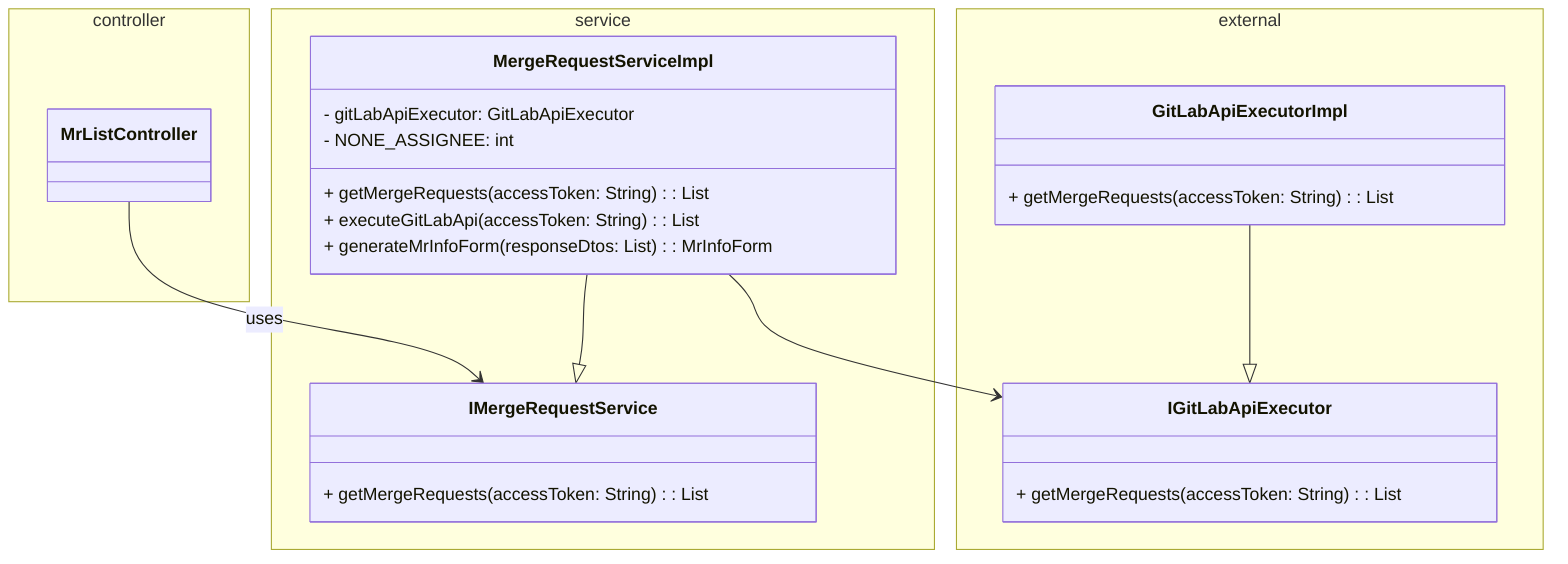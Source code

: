 classDiagram
    namespace controller {
      class MrListController
    }
    namespace service {
      class IMergeRequestService {
        + getMergeRequests(accessToken: String): List<MrInfoForm>
      }

      class MergeRequestServiceImpl {
        - gitLabApiExecutor: GitLabApiExecutor
        - NONE_ASSIGNEE: int
        + getMergeRequests(accessToken: String): List<MrInfoForm>
        + executeGitLabApi(accessToken: String): List<GitLabMergeRequestApiResponseDto>
        + generateMrInfoForm(responseDtos: List<GitLabMergeRequestApiResponseDto>): MrInfoForm
      }
    }
    namespace external {
      class IGitLabApiExecutor {
        + getMergeRequests(accessToken: String): List<GitLabMergeRequestApiResponseDto>
      }

      class GitLabApiExecutorImpl {
        + getMergeRequests(accessToken: String): List<GitLabMergeRequestApiResponseDto>
      }
    }

    MrListController --> IMergeRequestService : uses
    MergeRequestServiceImpl --|> IMergeRequestService
    MergeRequestServiceImpl --> IGitLabApiExecutor
    GitLabApiExecutorImpl --|> IGitLabApiExecutor